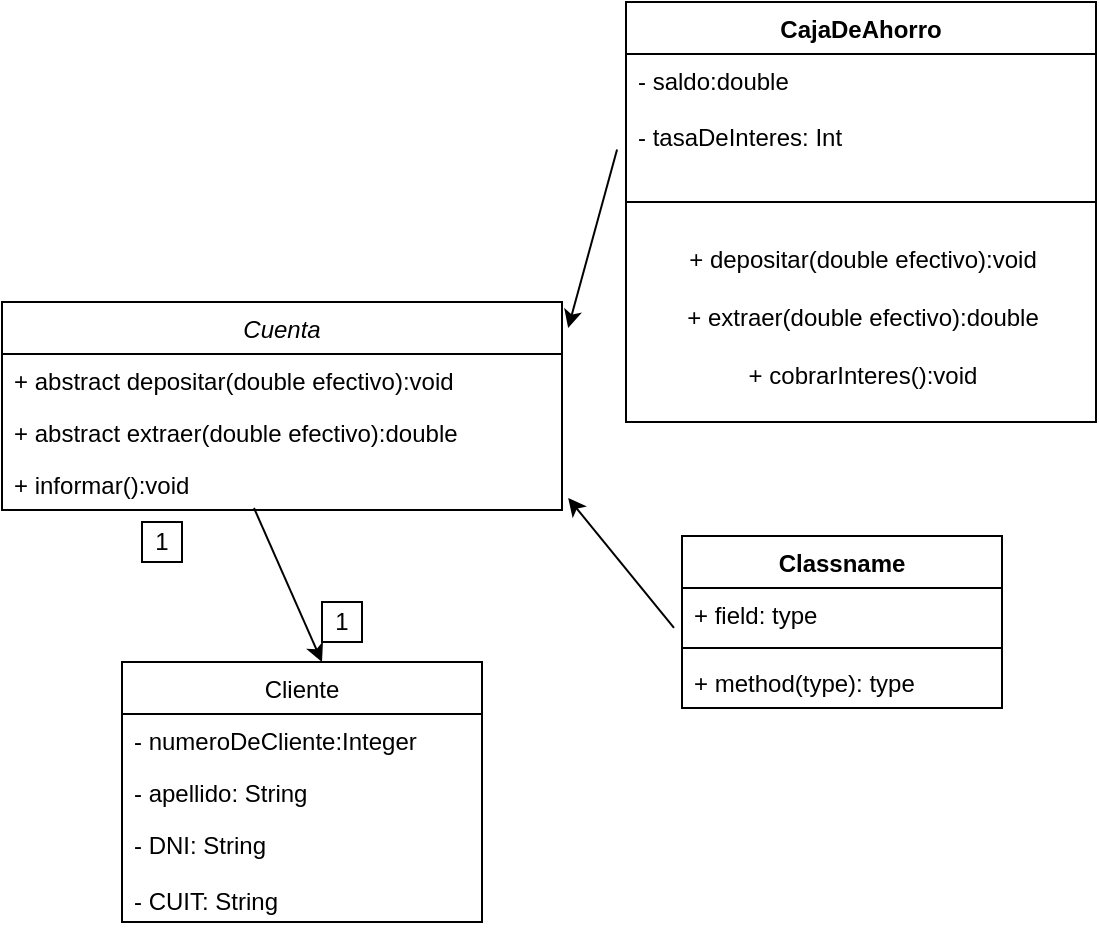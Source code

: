 <mxfile version="15.5.5" type="github">
  <diagram id="C5RBs43oDa-KdzZeNtuy" name="Page-1">
    <mxGraphModel dx="868" dy="450" grid="1" gridSize="10" guides="1" tooltips="1" connect="1" arrows="1" fold="1" page="1" pageScale="1" pageWidth="827" pageHeight="1169" math="0" shadow="0">
      <root>
        <mxCell id="WIyWlLk6GJQsqaUBKTNV-0" />
        <mxCell id="WIyWlLk6GJQsqaUBKTNV-1" parent="WIyWlLk6GJQsqaUBKTNV-0" />
        <mxCell id="HduuxqOzp4L3R3Yh22v2-0" value="Cliente" style="swimlane;fontStyle=0;childLayout=stackLayout;horizontal=1;startSize=26;fillColor=none;horizontalStack=0;resizeParent=1;resizeParentMax=0;resizeLast=0;collapsible=1;marginBottom=0;" vertex="1" parent="WIyWlLk6GJQsqaUBKTNV-1">
          <mxGeometry x="340" y="780" width="180" height="130" as="geometry" />
        </mxCell>
        <mxCell id="HduuxqOzp4L3R3Yh22v2-1" value="- numeroDeCliente:Integer" style="text;strokeColor=none;fillColor=none;align=left;verticalAlign=top;spacingLeft=4;spacingRight=4;overflow=hidden;rotatable=0;points=[[0,0.5],[1,0.5]];portConstraint=eastwest;" vertex="1" parent="HduuxqOzp4L3R3Yh22v2-0">
          <mxGeometry y="26" width="180" height="26" as="geometry" />
        </mxCell>
        <mxCell id="HduuxqOzp4L3R3Yh22v2-2" value="- apellido: String" style="text;strokeColor=none;fillColor=none;align=left;verticalAlign=top;spacingLeft=4;spacingRight=4;overflow=hidden;rotatable=0;points=[[0,0.5],[1,0.5]];portConstraint=eastwest;" vertex="1" parent="HduuxqOzp4L3R3Yh22v2-0">
          <mxGeometry y="52" width="180" height="26" as="geometry" />
        </mxCell>
        <mxCell id="HduuxqOzp4L3R3Yh22v2-3" value="- DNI: String&#xa;&#xa;- CUIT: String" style="text;strokeColor=none;fillColor=none;align=left;verticalAlign=top;spacingLeft=4;spacingRight=4;overflow=hidden;rotatable=0;points=[[0,0.5],[1,0.5]];portConstraint=eastwest;" vertex="1" parent="HduuxqOzp4L3R3Yh22v2-0">
          <mxGeometry y="78" width="180" height="52" as="geometry" />
        </mxCell>
        <mxCell id="HduuxqOzp4L3R3Yh22v2-4" value="Cuenta" style="swimlane;fontStyle=2;childLayout=stackLayout;horizontal=1;startSize=26;fillColor=none;horizontalStack=0;resizeParent=1;resizeParentMax=0;resizeLast=0;collapsible=1;marginBottom=0;" vertex="1" parent="WIyWlLk6GJQsqaUBKTNV-1">
          <mxGeometry x="280" y="600" width="280" height="104" as="geometry">
            <mxRectangle x="280" y="560" width="90" height="26" as="alternateBounds" />
          </mxGeometry>
        </mxCell>
        <mxCell id="HduuxqOzp4L3R3Yh22v2-5" value="+ abstract depositar(double efectivo):void" style="text;strokeColor=none;fillColor=none;align=left;verticalAlign=top;spacingLeft=4;spacingRight=4;overflow=hidden;rotatable=0;points=[[0,0.5],[1,0.5]];portConstraint=eastwest;" vertex="1" parent="HduuxqOzp4L3R3Yh22v2-4">
          <mxGeometry y="26" width="280" height="26" as="geometry" />
        </mxCell>
        <mxCell id="HduuxqOzp4L3R3Yh22v2-6" value="+ abstract extraer(double efectivo):double" style="text;strokeColor=none;fillColor=none;align=left;verticalAlign=top;spacingLeft=4;spacingRight=4;overflow=hidden;rotatable=0;points=[[0,0.5],[1,0.5]];portConstraint=eastwest;" vertex="1" parent="HduuxqOzp4L3R3Yh22v2-4">
          <mxGeometry y="52" width="280" height="26" as="geometry" />
        </mxCell>
        <mxCell id="HduuxqOzp4L3R3Yh22v2-7" value="+ informar():void" style="text;strokeColor=none;fillColor=none;align=left;verticalAlign=top;spacingLeft=4;spacingRight=4;overflow=hidden;rotatable=0;points=[[0,0.5],[1,0.5]];portConstraint=eastwest;" vertex="1" parent="HduuxqOzp4L3R3Yh22v2-4">
          <mxGeometry y="78" width="280" height="26" as="geometry" />
        </mxCell>
        <mxCell id="HduuxqOzp4L3R3Yh22v2-8" value="" style="endArrow=classic;html=1;rounded=0;exitX=0.45;exitY=0.962;exitDx=0;exitDy=0;exitPerimeter=0;" edge="1" parent="WIyWlLk6GJQsqaUBKTNV-1" source="HduuxqOzp4L3R3Yh22v2-7">
          <mxGeometry width="50" height="50" relative="1" as="geometry">
            <mxPoint x="340" y="670" as="sourcePoint" />
            <mxPoint x="440" y="780" as="targetPoint" />
            <Array as="points" />
          </mxGeometry>
        </mxCell>
        <mxCell id="HduuxqOzp4L3R3Yh22v2-9" value="1" style="rounded=0;whiteSpace=wrap;html=1;" vertex="1" parent="WIyWlLk6GJQsqaUBKTNV-1">
          <mxGeometry x="350" y="710" width="20" height="20" as="geometry" />
        </mxCell>
        <mxCell id="HduuxqOzp4L3R3Yh22v2-10" value="1" style="rounded=0;whiteSpace=wrap;html=1;" vertex="1" parent="WIyWlLk6GJQsqaUBKTNV-1">
          <mxGeometry x="440" y="750" width="20" height="20" as="geometry" />
        </mxCell>
        <mxCell id="HduuxqOzp4L3R3Yh22v2-22" value="CajaDeAhorro" style="swimlane;fontStyle=1;align=center;verticalAlign=top;childLayout=stackLayout;horizontal=1;startSize=26;horizontalStack=0;resizeParent=1;resizeParentMax=0;resizeLast=0;collapsible=1;marginBottom=0;" vertex="1" parent="WIyWlLk6GJQsqaUBKTNV-1">
          <mxGeometry x="592" y="450" width="235" height="210" as="geometry" />
        </mxCell>
        <mxCell id="HduuxqOzp4L3R3Yh22v2-23" value="- saldo:double&#xa;&#xa;- tasaDeInteres: Int" style="text;strokeColor=none;fillColor=none;align=left;verticalAlign=top;spacingLeft=4;spacingRight=4;overflow=hidden;rotatable=0;points=[[0,0.5],[1,0.5]];portConstraint=eastwest;" vertex="1" parent="HduuxqOzp4L3R3Yh22v2-22">
          <mxGeometry y="26" width="235" height="54" as="geometry" />
        </mxCell>
        <mxCell id="HduuxqOzp4L3R3Yh22v2-24" value="" style="line;strokeWidth=1;fillColor=none;align=left;verticalAlign=middle;spacingTop=-1;spacingLeft=3;spacingRight=3;rotatable=0;labelPosition=right;points=[];portConstraint=eastwest;" vertex="1" parent="HduuxqOzp4L3R3Yh22v2-22">
          <mxGeometry y="80" width="235" height="40" as="geometry" />
        </mxCell>
        <mxCell id="HduuxqOzp4L3R3Yh22v2-33" value="&lt;span style=&quot;text-align: left&quot;&gt;+ depositar(double efectivo):void&lt;br&gt;&lt;br&gt;&lt;/span&gt;&lt;span style=&quot;text-align: left&quot;&gt;+ extraer(double efectivo):double&lt;br&gt;&lt;br&gt;&lt;/span&gt;&lt;span style=&quot;text-align: left&quot;&gt;+ cobrarInteres():void&lt;br&gt;&lt;br&gt;&lt;/span&gt;" style="text;html=1;align=center;verticalAlign=middle;resizable=0;points=[];autosize=1;strokeColor=none;fillColor=none;" vertex="1" parent="HduuxqOzp4L3R3Yh22v2-22">
          <mxGeometry y="120" width="235" height="90" as="geometry" />
        </mxCell>
        <mxCell id="HduuxqOzp4L3R3Yh22v2-26" value="Classname" style="swimlane;fontStyle=1;align=center;verticalAlign=top;childLayout=stackLayout;horizontal=1;startSize=26;horizontalStack=0;resizeParent=1;resizeParentMax=0;resizeLast=0;collapsible=1;marginBottom=0;" vertex="1" parent="WIyWlLk6GJQsqaUBKTNV-1">
          <mxGeometry x="620" y="717" width="160" height="86" as="geometry" />
        </mxCell>
        <mxCell id="HduuxqOzp4L3R3Yh22v2-27" value="+ field: type" style="text;strokeColor=none;fillColor=none;align=left;verticalAlign=top;spacingLeft=4;spacingRight=4;overflow=hidden;rotatable=0;points=[[0,0.5],[1,0.5]];portConstraint=eastwest;" vertex="1" parent="HduuxqOzp4L3R3Yh22v2-26">
          <mxGeometry y="26" width="160" height="26" as="geometry" />
        </mxCell>
        <mxCell id="HduuxqOzp4L3R3Yh22v2-28" value="" style="line;strokeWidth=1;fillColor=none;align=left;verticalAlign=middle;spacingTop=-1;spacingLeft=3;spacingRight=3;rotatable=0;labelPosition=right;points=[];portConstraint=eastwest;" vertex="1" parent="HduuxqOzp4L3R3Yh22v2-26">
          <mxGeometry y="52" width="160" height="8" as="geometry" />
        </mxCell>
        <mxCell id="HduuxqOzp4L3R3Yh22v2-29" value="+ method(type): type" style="text;strokeColor=none;fillColor=none;align=left;verticalAlign=top;spacingLeft=4;spacingRight=4;overflow=hidden;rotatable=0;points=[[0,0.5],[1,0.5]];portConstraint=eastwest;" vertex="1" parent="HduuxqOzp4L3R3Yh22v2-26">
          <mxGeometry y="60" width="160" height="26" as="geometry" />
        </mxCell>
        <mxCell id="HduuxqOzp4L3R3Yh22v2-31" value="" style="endArrow=classic;html=1;rounded=0;exitX=-0.019;exitY=0.885;exitDx=0;exitDy=0;exitPerimeter=0;entryX=1.011;entryY=0.125;entryDx=0;entryDy=0;entryPerimeter=0;" edge="1" parent="WIyWlLk6GJQsqaUBKTNV-1" source="HduuxqOzp4L3R3Yh22v2-23" target="HduuxqOzp4L3R3Yh22v2-4">
          <mxGeometry width="50" height="50" relative="1" as="geometry">
            <mxPoint x="450" y="582" as="sourcePoint" />
            <mxPoint x="500" y="532" as="targetPoint" />
          </mxGeometry>
        </mxCell>
        <mxCell id="HduuxqOzp4L3R3Yh22v2-32" value="" style="endArrow=classic;html=1;rounded=0;exitX=-0.025;exitY=0.769;exitDx=0;exitDy=0;entryX=1.011;entryY=0.769;entryDx=0;entryDy=0;entryPerimeter=0;exitPerimeter=0;" edge="1" parent="WIyWlLk6GJQsqaUBKTNV-1" source="HduuxqOzp4L3R3Yh22v2-27" target="HduuxqOzp4L3R3Yh22v2-7">
          <mxGeometry width="50" height="50" relative="1" as="geometry">
            <mxPoint x="606.96" y="573.01" as="sourcePoint" />
            <mxPoint x="573" y="623" as="targetPoint" />
            <Array as="points" />
          </mxGeometry>
        </mxCell>
      </root>
    </mxGraphModel>
  </diagram>
</mxfile>
